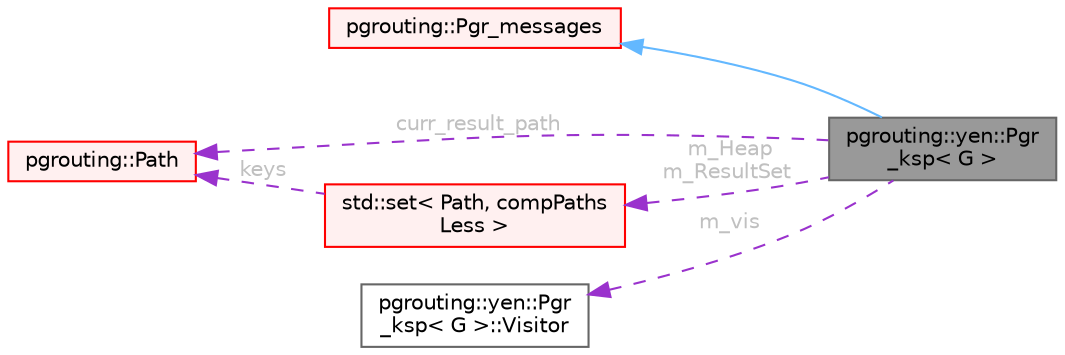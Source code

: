 digraph "pgrouting::yen::Pgr_ksp&lt; G &gt;"
{
 // LATEX_PDF_SIZE
  bgcolor="transparent";
  edge [fontname=Helvetica,fontsize=10,labelfontname=Helvetica,labelfontsize=10];
  node [fontname=Helvetica,fontsize=10,shape=box,height=0.2,width=0.4];
  rankdir="LR";
  Node1 [id="Node000001",label="pgrouting::yen::Pgr\l_ksp\< G \>",height=0.2,width=0.4,color="gray40", fillcolor="grey60", style="filled", fontcolor="black",tooltip=" "];
  Node2 -> Node1 [id="edge1_Node000001_Node000002",dir="back",color="steelblue1",style="solid",tooltip=" "];
  Node2 [id="Node000002",label="pgrouting::Pgr_messages",height=0.2,width=0.4,color="red", fillcolor="#FFF0F0", style="filled",URL="$classpgrouting_1_1Pgr__messages.html",tooltip=" "];
  Node8 -> Node1 [id="edge2_Node000001_Node000008",dir="back",color="darkorchid3",style="dashed",tooltip=" ",label=" curr_result_path",fontcolor="grey" ];
  Node8 [id="Node000008",label="pgrouting::Path",height=0.2,width=0.4,color="red", fillcolor="#FFF0F0", style="filled",URL="$classpgrouting_1_1Path.html",tooltip=" "];
  Node13 -> Node1 [id="edge3_Node000001_Node000013",dir="back",color="darkorchid3",style="dashed",tooltip=" ",label=" m_Heap\nm_ResultSet",fontcolor="grey" ];
  Node13 [id="Node000013",label="std::set\< Path, compPaths\lLess \>",height=0.2,width=0.4,color="red", fillcolor="#FFF0F0", style="filled",tooltip=" "];
  Node8 -> Node13 [id="edge4_Node000013_Node000008",dir="back",color="darkorchid3",style="dashed",tooltip=" ",label=" keys",fontcolor="grey" ];
  Node16 -> Node1 [id="edge5_Node000001_Node000016",dir="back",color="darkorchid3",style="dashed",tooltip=" ",label=" m_vis",fontcolor="grey" ];
  Node16 [id="Node000016",label="pgrouting::yen::Pgr\l_ksp\< G \>::Visitor",height=0.2,width=0.4,color="gray40", fillcolor="white", style="filled",URL="$classpgrouting_1_1yen_1_1Pgr__ksp_1_1Visitor.html",tooltip=" "];
}
